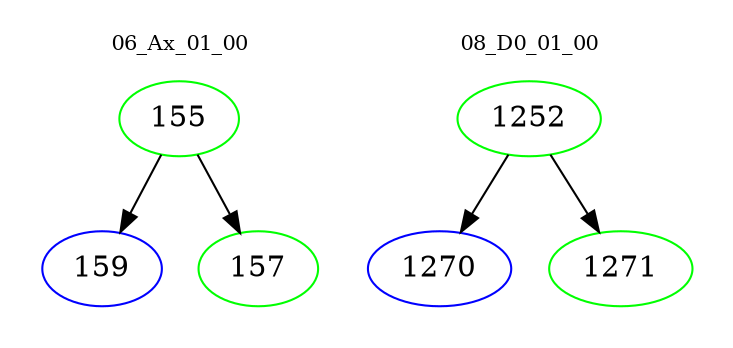 digraph{
subgraph cluster_0 {
color = white
label = "06_Ax_01_00";
fontsize=10;
T0_155 [label="155", color="green"]
T0_155 -> T0_159 [color="black"]
T0_159 [label="159", color="blue"]
T0_155 -> T0_157 [color="black"]
T0_157 [label="157", color="green"]
}
subgraph cluster_1 {
color = white
label = "08_D0_01_00";
fontsize=10;
T1_1252 [label="1252", color="green"]
T1_1252 -> T1_1270 [color="black"]
T1_1270 [label="1270", color="blue"]
T1_1252 -> T1_1271 [color="black"]
T1_1271 [label="1271", color="green"]
}
}
